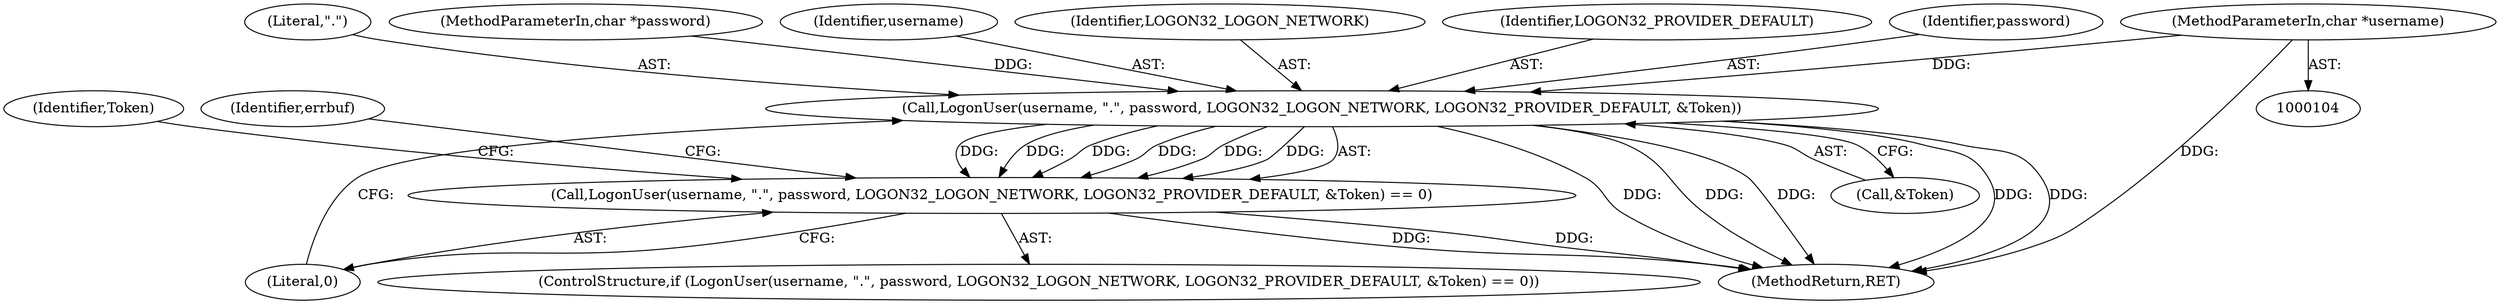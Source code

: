 digraph "0_libpcap_437b273761adedcbd880f714bfa44afeec186a31@pointer" {
"1000105" [label="(MethodParameterIn,char *username)"];
"1000112" [label="(Call,LogonUser(username, \".\", password, LOGON32_LOGON_NETWORK, LOGON32_PROVIDER_DEFAULT, &Token))"];
"1000111" [label="(Call,LogonUser(username, \".\", password, LOGON32_LOGON_NETWORK, LOGON32_PROVIDER_DEFAULT, &Token) == 0)"];
"1000113" [label="(Identifier,username)"];
"1000116" [label="(Identifier,LOGON32_LOGON_NETWORK)"];
"1000133" [label="(Identifier,Token)"];
"1000117" [label="(Identifier,LOGON32_PROVIDER_DEFAULT)"];
"1000115" [label="(Identifier,password)"];
"1000114" [label="(Literal,\".\")"];
"1000106" [label="(MethodParameterIn,char *password)"];
"1000112" [label="(Call,LogonUser(username, \".\", password, LOGON32_LOGON_NETWORK, LOGON32_PROVIDER_DEFAULT, &Token))"];
"1000111" [label="(Call,LogonUser(username, \".\", password, LOGON32_LOGON_NETWORK, LOGON32_PROVIDER_DEFAULT, &Token) == 0)"];
"1000105" [label="(MethodParameterIn,char *username)"];
"1000120" [label="(Literal,0)"];
"1000110" [label="(ControlStructure,if (LogonUser(username, \".\", password, LOGON32_LOGON_NETWORK, LOGON32_PROVIDER_DEFAULT, &Token) == 0))"];
"1000150" [label="(MethodReturn,RET)"];
"1000118" [label="(Call,&Token)"];
"1000123" [label="(Identifier,errbuf)"];
"1000105" -> "1000104"  [label="AST: "];
"1000105" -> "1000150"  [label="DDG: "];
"1000105" -> "1000112"  [label="DDG: "];
"1000112" -> "1000111"  [label="AST: "];
"1000112" -> "1000118"  [label="CFG: "];
"1000113" -> "1000112"  [label="AST: "];
"1000114" -> "1000112"  [label="AST: "];
"1000115" -> "1000112"  [label="AST: "];
"1000116" -> "1000112"  [label="AST: "];
"1000117" -> "1000112"  [label="AST: "];
"1000118" -> "1000112"  [label="AST: "];
"1000120" -> "1000112"  [label="CFG: "];
"1000112" -> "1000150"  [label="DDG: "];
"1000112" -> "1000150"  [label="DDG: "];
"1000112" -> "1000150"  [label="DDG: "];
"1000112" -> "1000150"  [label="DDG: "];
"1000112" -> "1000150"  [label="DDG: "];
"1000112" -> "1000111"  [label="DDG: "];
"1000112" -> "1000111"  [label="DDG: "];
"1000112" -> "1000111"  [label="DDG: "];
"1000112" -> "1000111"  [label="DDG: "];
"1000112" -> "1000111"  [label="DDG: "];
"1000112" -> "1000111"  [label="DDG: "];
"1000106" -> "1000112"  [label="DDG: "];
"1000111" -> "1000110"  [label="AST: "];
"1000111" -> "1000120"  [label="CFG: "];
"1000120" -> "1000111"  [label="AST: "];
"1000123" -> "1000111"  [label="CFG: "];
"1000133" -> "1000111"  [label="CFG: "];
"1000111" -> "1000150"  [label="DDG: "];
"1000111" -> "1000150"  [label="DDG: "];
}
